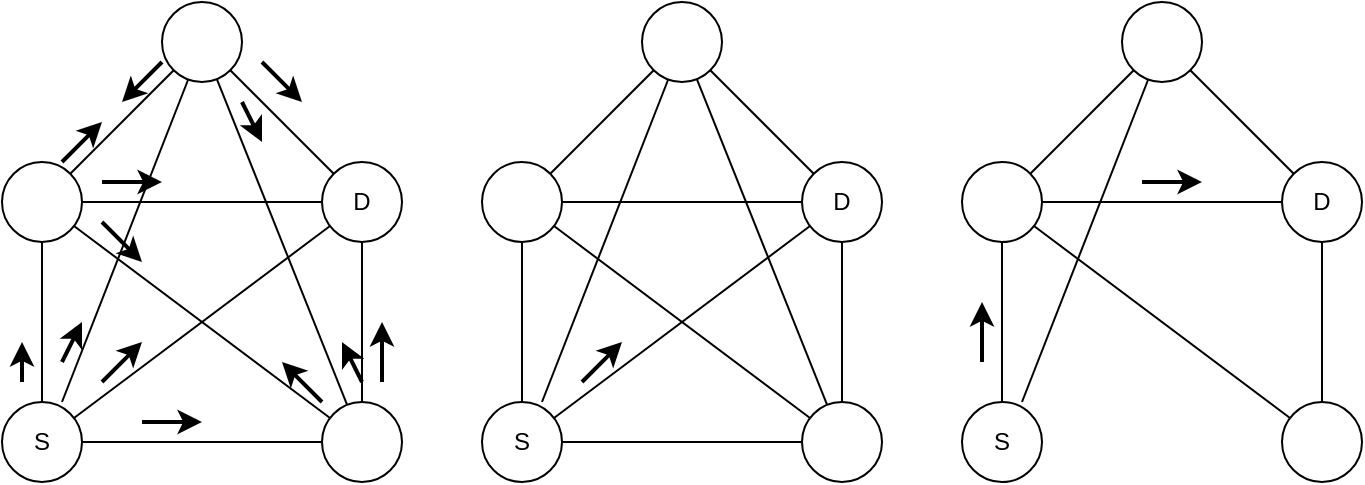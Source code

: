 <mxfile version="16.1.2" type="device"><diagram id="oouUGRGMKoHyqvcbHKaO" name="Page-1"><mxGraphModel dx="932" dy="606" grid="1" gridSize="10" guides="1" tooltips="1" connect="1" arrows="1" fold="1" page="1" pageScale="1" pageWidth="850" pageHeight="1100" math="0" shadow="0"><root><mxCell id="0"/><mxCell id="1" parent="0"/><mxCell id="Gkq1UOUYQO7RcTmai6mp-1" value="" style="ellipse;whiteSpace=wrap;html=1;aspect=fixed;" vertex="1" parent="1"><mxGeometry x="200" y="200" width="40" height="40" as="geometry"/></mxCell><mxCell id="Gkq1UOUYQO7RcTmai6mp-2" value="D" style="ellipse;whiteSpace=wrap;html=1;aspect=fixed;" vertex="1" parent="1"><mxGeometry x="280" y="280" width="40" height="40" as="geometry"/></mxCell><mxCell id="Gkq1UOUYQO7RcTmai6mp-3" value="" style="ellipse;whiteSpace=wrap;html=1;aspect=fixed;" vertex="1" parent="1"><mxGeometry x="280" y="400" width="40" height="40" as="geometry"/></mxCell><mxCell id="Gkq1UOUYQO7RcTmai6mp-4" value="S" style="ellipse;whiteSpace=wrap;html=1;aspect=fixed;" vertex="1" parent="1"><mxGeometry x="120" y="400" width="40" height="40" as="geometry"/></mxCell><mxCell id="Gkq1UOUYQO7RcTmai6mp-5" value="" style="ellipse;whiteSpace=wrap;html=1;aspect=fixed;" vertex="1" parent="1"><mxGeometry x="120" y="280" width="40" height="40" as="geometry"/></mxCell><mxCell id="Gkq1UOUYQO7RcTmai6mp-7" value="" style="endArrow=none;html=1;rounded=0;" edge="1" parent="1" source="Gkq1UOUYQO7RcTmai6mp-5" target="Gkq1UOUYQO7RcTmai6mp-1"><mxGeometry width="50" height="50" relative="1" as="geometry"><mxPoint x="150" y="280" as="sourcePoint"/><mxPoint x="200" y="230" as="targetPoint"/></mxGeometry></mxCell><mxCell id="Gkq1UOUYQO7RcTmai6mp-8" value="" style="endArrow=none;html=1;rounded=0;" edge="1" parent="1" source="Gkq1UOUYQO7RcTmai6mp-5" target="Gkq1UOUYQO7RcTmai6mp-4"><mxGeometry width="50" height="50" relative="1" as="geometry"><mxPoint x="164.142" y="295.858" as="sourcePoint"/><mxPoint x="215.858" y="244.142" as="targetPoint"/></mxGeometry></mxCell><mxCell id="Gkq1UOUYQO7RcTmai6mp-9" value="" style="endArrow=none;html=1;rounded=0;" edge="1" parent="1" source="Gkq1UOUYQO7RcTmai6mp-5" target="Gkq1UOUYQO7RcTmai6mp-3"><mxGeometry width="50" height="50" relative="1" as="geometry"><mxPoint x="174.142" y="305.858" as="sourcePoint"/><mxPoint x="225.858" y="254.142" as="targetPoint"/></mxGeometry></mxCell><mxCell id="Gkq1UOUYQO7RcTmai6mp-10" value="" style="endArrow=none;html=1;rounded=0;" edge="1" parent="1" source="Gkq1UOUYQO7RcTmai6mp-5" target="Gkq1UOUYQO7RcTmai6mp-2"><mxGeometry width="50" height="50" relative="1" as="geometry"><mxPoint x="184.142" y="315.858" as="sourcePoint"/><mxPoint x="235.858" y="264.142" as="targetPoint"/></mxGeometry></mxCell><mxCell id="Gkq1UOUYQO7RcTmai6mp-11" value="" style="endArrow=none;html=1;rounded=0;" edge="1" parent="1" source="Gkq1UOUYQO7RcTmai6mp-4" target="Gkq1UOUYQO7RcTmai6mp-3"><mxGeometry width="50" height="50" relative="1" as="geometry"><mxPoint x="194.142" y="325.858" as="sourcePoint"/><mxPoint x="245.858" y="274.142" as="targetPoint"/></mxGeometry></mxCell><mxCell id="Gkq1UOUYQO7RcTmai6mp-12" value="" style="endArrow=none;html=1;rounded=0;" edge="1" parent="1" source="Gkq1UOUYQO7RcTmai6mp-4" target="Gkq1UOUYQO7RcTmai6mp-2"><mxGeometry width="50" height="50" relative="1" as="geometry"><mxPoint x="204.142" y="335.858" as="sourcePoint"/><mxPoint x="255.858" y="284.142" as="targetPoint"/></mxGeometry></mxCell><mxCell id="Gkq1UOUYQO7RcTmai6mp-13" value="" style="endArrow=none;html=1;rounded=0;" edge="1" parent="1" source="Gkq1UOUYQO7RcTmai6mp-1" target="Gkq1UOUYQO7RcTmai6mp-2"><mxGeometry width="50" height="50" relative="1" as="geometry"><mxPoint x="214.142" y="345.858" as="sourcePoint"/><mxPoint x="265.858" y="294.142" as="targetPoint"/></mxGeometry></mxCell><mxCell id="Gkq1UOUYQO7RcTmai6mp-14" value="" style="endArrow=none;html=1;rounded=0;" edge="1" parent="1" source="Gkq1UOUYQO7RcTmai6mp-3" target="Gkq1UOUYQO7RcTmai6mp-2"><mxGeometry width="50" height="50" relative="1" as="geometry"><mxPoint x="224.142" y="355.858" as="sourcePoint"/><mxPoint x="275.858" y="304.142" as="targetPoint"/></mxGeometry></mxCell><mxCell id="Gkq1UOUYQO7RcTmai6mp-15" value="" style="endArrow=none;html=1;rounded=0;entryX=0.325;entryY=0.975;entryDx=0;entryDy=0;entryPerimeter=0;" edge="1" parent="1" target="Gkq1UOUYQO7RcTmai6mp-1"><mxGeometry width="50" height="50" relative="1" as="geometry"><mxPoint x="150" y="400" as="sourcePoint"/><mxPoint x="220" y="240" as="targetPoint"/></mxGeometry></mxCell><mxCell id="Gkq1UOUYQO7RcTmai6mp-16" value="" style="endArrow=none;html=1;rounded=0;" edge="1" parent="1" source="Gkq1UOUYQO7RcTmai6mp-3" target="Gkq1UOUYQO7RcTmai6mp-1"><mxGeometry width="50" height="50" relative="1" as="geometry"><mxPoint x="244.142" y="375.858" as="sourcePoint"/><mxPoint x="295.858" y="324.142" as="targetPoint"/></mxGeometry></mxCell><mxCell id="Gkq1UOUYQO7RcTmai6mp-102" value="" style="ellipse;whiteSpace=wrap;html=1;aspect=fixed;" vertex="1" parent="1"><mxGeometry x="440" y="200" width="40" height="40" as="geometry"/></mxCell><mxCell id="Gkq1UOUYQO7RcTmai6mp-103" value="D" style="ellipse;whiteSpace=wrap;html=1;aspect=fixed;" vertex="1" parent="1"><mxGeometry x="520" y="280" width="40" height="40" as="geometry"/></mxCell><mxCell id="Gkq1UOUYQO7RcTmai6mp-104" value="" style="ellipse;whiteSpace=wrap;html=1;aspect=fixed;" vertex="1" parent="1"><mxGeometry x="520" y="400" width="40" height="40" as="geometry"/></mxCell><mxCell id="Gkq1UOUYQO7RcTmai6mp-105" value="S" style="ellipse;whiteSpace=wrap;html=1;aspect=fixed;" vertex="1" parent="1"><mxGeometry x="360" y="400" width="40" height="40" as="geometry"/></mxCell><mxCell id="Gkq1UOUYQO7RcTmai6mp-106" value="" style="ellipse;whiteSpace=wrap;html=1;aspect=fixed;" vertex="1" parent="1"><mxGeometry x="360" y="280" width="40" height="40" as="geometry"/></mxCell><mxCell id="Gkq1UOUYQO7RcTmai6mp-107" value="" style="endArrow=none;html=1;rounded=0;" edge="1" parent="1" source="Gkq1UOUYQO7RcTmai6mp-106" target="Gkq1UOUYQO7RcTmai6mp-102"><mxGeometry width="50" height="50" relative="1" as="geometry"><mxPoint x="390" y="280" as="sourcePoint"/><mxPoint x="440" y="230" as="targetPoint"/></mxGeometry></mxCell><mxCell id="Gkq1UOUYQO7RcTmai6mp-108" value="" style="endArrow=none;html=1;rounded=0;" edge="1" parent="1" source="Gkq1UOUYQO7RcTmai6mp-106" target="Gkq1UOUYQO7RcTmai6mp-105"><mxGeometry width="50" height="50" relative="1" as="geometry"><mxPoint x="404.142" y="295.858" as="sourcePoint"/><mxPoint x="455.858" y="244.142" as="targetPoint"/></mxGeometry></mxCell><mxCell id="Gkq1UOUYQO7RcTmai6mp-109" value="" style="endArrow=none;html=1;rounded=0;" edge="1" parent="1" source="Gkq1UOUYQO7RcTmai6mp-106" target="Gkq1UOUYQO7RcTmai6mp-104"><mxGeometry width="50" height="50" relative="1" as="geometry"><mxPoint x="414.142" y="305.858" as="sourcePoint"/><mxPoint x="465.858" y="254.142" as="targetPoint"/></mxGeometry></mxCell><mxCell id="Gkq1UOUYQO7RcTmai6mp-110" value="" style="endArrow=none;html=1;rounded=0;" edge="1" parent="1" source="Gkq1UOUYQO7RcTmai6mp-106" target="Gkq1UOUYQO7RcTmai6mp-103"><mxGeometry width="50" height="50" relative="1" as="geometry"><mxPoint x="424.142" y="315.858" as="sourcePoint"/><mxPoint x="475.858" y="264.142" as="targetPoint"/></mxGeometry></mxCell><mxCell id="Gkq1UOUYQO7RcTmai6mp-111" value="" style="endArrow=none;html=1;rounded=0;" edge="1" parent="1" source="Gkq1UOUYQO7RcTmai6mp-105" target="Gkq1UOUYQO7RcTmai6mp-104"><mxGeometry width="50" height="50" relative="1" as="geometry"><mxPoint x="434.142" y="325.858" as="sourcePoint"/><mxPoint x="485.858" y="274.142" as="targetPoint"/></mxGeometry></mxCell><mxCell id="Gkq1UOUYQO7RcTmai6mp-112" value="" style="endArrow=none;html=1;rounded=0;" edge="1" parent="1" source="Gkq1UOUYQO7RcTmai6mp-105" target="Gkq1UOUYQO7RcTmai6mp-103"><mxGeometry width="50" height="50" relative="1" as="geometry"><mxPoint x="444.142" y="335.858" as="sourcePoint"/><mxPoint x="495.858" y="284.142" as="targetPoint"/></mxGeometry></mxCell><mxCell id="Gkq1UOUYQO7RcTmai6mp-113" value="" style="endArrow=none;html=1;rounded=0;" edge="1" parent="1" source="Gkq1UOUYQO7RcTmai6mp-102" target="Gkq1UOUYQO7RcTmai6mp-103"><mxGeometry width="50" height="50" relative="1" as="geometry"><mxPoint x="454.142" y="345.858" as="sourcePoint"/><mxPoint x="505.858" y="294.142" as="targetPoint"/></mxGeometry></mxCell><mxCell id="Gkq1UOUYQO7RcTmai6mp-114" value="" style="endArrow=none;html=1;rounded=0;" edge="1" parent="1" source="Gkq1UOUYQO7RcTmai6mp-104" target="Gkq1UOUYQO7RcTmai6mp-103"><mxGeometry width="50" height="50" relative="1" as="geometry"><mxPoint x="464.142" y="355.858" as="sourcePoint"/><mxPoint x="515.858" y="304.142" as="targetPoint"/></mxGeometry></mxCell><mxCell id="Gkq1UOUYQO7RcTmai6mp-115" value="" style="endArrow=none;html=1;rounded=0;entryX=0.325;entryY=0.975;entryDx=0;entryDy=0;entryPerimeter=0;" edge="1" parent="1" target="Gkq1UOUYQO7RcTmai6mp-102"><mxGeometry width="50" height="50" relative="1" as="geometry"><mxPoint x="390" y="400" as="sourcePoint"/><mxPoint x="460" y="240" as="targetPoint"/></mxGeometry></mxCell><mxCell id="Gkq1UOUYQO7RcTmai6mp-116" value="" style="endArrow=none;html=1;rounded=0;" edge="1" parent="1" source="Gkq1UOUYQO7RcTmai6mp-104" target="Gkq1UOUYQO7RcTmai6mp-102"><mxGeometry width="50" height="50" relative="1" as="geometry"><mxPoint x="484.142" y="375.858" as="sourcePoint"/><mxPoint x="535.858" y="324.142" as="targetPoint"/></mxGeometry></mxCell><mxCell id="Gkq1UOUYQO7RcTmai6mp-117" value="" style="endArrow=classic;html=1;rounded=0;strokeColor=#000000;strokeWidth=2;" edge="1" parent="1"><mxGeometry width="50" height="50" relative="1" as="geometry"><mxPoint x="170" y="390" as="sourcePoint"/><mxPoint x="190" y="370" as="targetPoint"/></mxGeometry></mxCell><mxCell id="Gkq1UOUYQO7RcTmai6mp-118" value="" style="endArrow=classic;html=1;rounded=0;strokeColor=#000000;strokeWidth=2;" edge="1" parent="1"><mxGeometry width="50" height="50" relative="1" as="geometry"><mxPoint x="150" y="380" as="sourcePoint"/><mxPoint x="160" y="360" as="targetPoint"/></mxGeometry></mxCell><mxCell id="Gkq1UOUYQO7RcTmai6mp-119" value="" style="endArrow=classic;html=1;rounded=0;strokeColor=#000000;strokeWidth=2;" edge="1" parent="1"><mxGeometry width="50" height="50" relative="1" as="geometry"><mxPoint x="190" y="410" as="sourcePoint"/><mxPoint x="220" y="410" as="targetPoint"/></mxGeometry></mxCell><mxCell id="Gkq1UOUYQO7RcTmai6mp-120" value="" style="endArrow=classic;html=1;rounded=0;strokeColor=#000000;strokeWidth=2;" edge="1" parent="1"><mxGeometry width="50" height="50" relative="1" as="geometry"><mxPoint x="130" y="390" as="sourcePoint"/><mxPoint x="130" y="370" as="targetPoint"/></mxGeometry></mxCell><mxCell id="Gkq1UOUYQO7RcTmai6mp-121" value="" style="endArrow=classic;html=1;rounded=0;strokeColor=#000000;strokeWidth=2;" edge="1" parent="1"><mxGeometry width="50" height="50" relative="1" as="geometry"><mxPoint x="150" y="280" as="sourcePoint"/><mxPoint x="170" y="260" as="targetPoint"/></mxGeometry></mxCell><mxCell id="Gkq1UOUYQO7RcTmai6mp-122" value="" style="endArrow=classic;html=1;rounded=0;strokeColor=#000000;strokeWidth=2;" edge="1" parent="1"><mxGeometry width="50" height="50" relative="1" as="geometry"><mxPoint x="170" y="290" as="sourcePoint"/><mxPoint x="200" y="290" as="targetPoint"/></mxGeometry></mxCell><mxCell id="Gkq1UOUYQO7RcTmai6mp-123" value="" style="endArrow=classic;html=1;rounded=0;strokeColor=#000000;strokeWidth=2;" edge="1" parent="1"><mxGeometry width="50" height="50" relative="1" as="geometry"><mxPoint x="170" y="310" as="sourcePoint"/><mxPoint x="190" y="330" as="targetPoint"/></mxGeometry></mxCell><mxCell id="Gkq1UOUYQO7RcTmai6mp-124" value="" style="endArrow=classic;html=1;rounded=0;strokeColor=#000000;strokeWidth=2;" edge="1" parent="1"><mxGeometry width="50" height="50" relative="1" as="geometry"><mxPoint x="250" y="230" as="sourcePoint"/><mxPoint x="270" y="250" as="targetPoint"/></mxGeometry></mxCell><mxCell id="Gkq1UOUYQO7RcTmai6mp-125" value="" style="endArrow=classic;html=1;rounded=0;strokeColor=#000000;strokeWidth=2;" edge="1" parent="1"><mxGeometry width="50" height="50" relative="1" as="geometry"><mxPoint x="310" y="390" as="sourcePoint"/><mxPoint x="310" y="360" as="targetPoint"/></mxGeometry></mxCell><mxCell id="Gkq1UOUYQO7RcTmai6mp-126" value="" style="endArrow=classic;html=1;rounded=0;strokeColor=#000000;strokeWidth=2;" edge="1" parent="1"><mxGeometry width="50" height="50" relative="1" as="geometry"><mxPoint x="280" y="400" as="sourcePoint"/><mxPoint x="260" y="380" as="targetPoint"/></mxGeometry></mxCell><mxCell id="Gkq1UOUYQO7RcTmai6mp-127" value="" style="endArrow=classic;html=1;rounded=0;strokeColor=#000000;strokeWidth=2;" edge="1" parent="1"><mxGeometry width="50" height="50" relative="1" as="geometry"><mxPoint x="300" y="390" as="sourcePoint"/><mxPoint x="290" y="370" as="targetPoint"/></mxGeometry></mxCell><mxCell id="Gkq1UOUYQO7RcTmai6mp-128" value="" style="endArrow=classic;html=1;rounded=0;strokeColor=#000000;strokeWidth=2;" edge="1" parent="1"><mxGeometry width="50" height="50" relative="1" as="geometry"><mxPoint x="240" y="250" as="sourcePoint"/><mxPoint x="250" y="270" as="targetPoint"/></mxGeometry></mxCell><mxCell id="Gkq1UOUYQO7RcTmai6mp-129" value="" style="endArrow=classic;html=1;rounded=0;strokeColor=#000000;strokeWidth=2;exitX=0;exitY=0.75;exitDx=0;exitDy=0;exitPerimeter=0;" edge="1" parent="1" source="Gkq1UOUYQO7RcTmai6mp-1"><mxGeometry width="50" height="50" relative="1" as="geometry"><mxPoint x="190" y="230" as="sourcePoint"/><mxPoint x="180" y="250" as="targetPoint"/></mxGeometry></mxCell><mxCell id="Gkq1UOUYQO7RcTmai6mp-130" value="" style="endArrow=classic;html=1;rounded=0;strokeColor=#000000;strokeWidth=2;" edge="1" parent="1"><mxGeometry width="50" height="50" relative="1" as="geometry"><mxPoint x="410" y="390" as="sourcePoint"/><mxPoint x="430" y="370" as="targetPoint"/></mxGeometry></mxCell><mxCell id="Gkq1UOUYQO7RcTmai6mp-131" value="" style="ellipse;whiteSpace=wrap;html=1;aspect=fixed;" vertex="1" parent="1"><mxGeometry x="680" y="200" width="40" height="40" as="geometry"/></mxCell><mxCell id="Gkq1UOUYQO7RcTmai6mp-132" value="D" style="ellipse;whiteSpace=wrap;html=1;aspect=fixed;" vertex="1" parent="1"><mxGeometry x="760" y="280" width="40" height="40" as="geometry"/></mxCell><mxCell id="Gkq1UOUYQO7RcTmai6mp-133" value="" style="ellipse;whiteSpace=wrap;html=1;aspect=fixed;" vertex="1" parent="1"><mxGeometry x="760" y="400" width="40" height="40" as="geometry"/></mxCell><mxCell id="Gkq1UOUYQO7RcTmai6mp-134" value="S" style="ellipse;whiteSpace=wrap;html=1;aspect=fixed;" vertex="1" parent="1"><mxGeometry x="600" y="400" width="40" height="40" as="geometry"/></mxCell><mxCell id="Gkq1UOUYQO7RcTmai6mp-135" value="" style="ellipse;whiteSpace=wrap;html=1;aspect=fixed;" vertex="1" parent="1"><mxGeometry x="600" y="280" width="40" height="40" as="geometry"/></mxCell><mxCell id="Gkq1UOUYQO7RcTmai6mp-136" value="" style="endArrow=none;html=1;rounded=0;" edge="1" parent="1" source="Gkq1UOUYQO7RcTmai6mp-135" target="Gkq1UOUYQO7RcTmai6mp-131"><mxGeometry width="50" height="50" relative="1" as="geometry"><mxPoint x="630" y="280" as="sourcePoint"/><mxPoint x="680" y="230" as="targetPoint"/></mxGeometry></mxCell><mxCell id="Gkq1UOUYQO7RcTmai6mp-137" value="" style="endArrow=none;html=1;rounded=0;" edge="1" parent="1" source="Gkq1UOUYQO7RcTmai6mp-135" target="Gkq1UOUYQO7RcTmai6mp-134"><mxGeometry width="50" height="50" relative="1" as="geometry"><mxPoint x="644.142" y="295.858" as="sourcePoint"/><mxPoint x="695.858" y="244.142" as="targetPoint"/></mxGeometry></mxCell><mxCell id="Gkq1UOUYQO7RcTmai6mp-138" value="" style="endArrow=none;html=1;rounded=0;" edge="1" parent="1" source="Gkq1UOUYQO7RcTmai6mp-135" target="Gkq1UOUYQO7RcTmai6mp-133"><mxGeometry width="50" height="50" relative="1" as="geometry"><mxPoint x="654.142" y="305.858" as="sourcePoint"/><mxPoint x="705.858" y="254.142" as="targetPoint"/></mxGeometry></mxCell><mxCell id="Gkq1UOUYQO7RcTmai6mp-139" value="" style="endArrow=none;html=1;rounded=0;" edge="1" parent="1" source="Gkq1UOUYQO7RcTmai6mp-135" target="Gkq1UOUYQO7RcTmai6mp-132"><mxGeometry width="50" height="50" relative="1" as="geometry"><mxPoint x="664.142" y="315.858" as="sourcePoint"/><mxPoint x="715.858" y="264.142" as="targetPoint"/></mxGeometry></mxCell><mxCell id="Gkq1UOUYQO7RcTmai6mp-142" value="" style="endArrow=none;html=1;rounded=0;" edge="1" parent="1" source="Gkq1UOUYQO7RcTmai6mp-131" target="Gkq1UOUYQO7RcTmai6mp-132"><mxGeometry width="50" height="50" relative="1" as="geometry"><mxPoint x="694.142" y="345.858" as="sourcePoint"/><mxPoint x="745.858" y="294.142" as="targetPoint"/></mxGeometry></mxCell><mxCell id="Gkq1UOUYQO7RcTmai6mp-143" value="" style="endArrow=none;html=1;rounded=0;" edge="1" parent="1" source="Gkq1UOUYQO7RcTmai6mp-133" target="Gkq1UOUYQO7RcTmai6mp-132"><mxGeometry width="50" height="50" relative="1" as="geometry"><mxPoint x="704.142" y="355.858" as="sourcePoint"/><mxPoint x="755.858" y="304.142" as="targetPoint"/></mxGeometry></mxCell><mxCell id="Gkq1UOUYQO7RcTmai6mp-144" value="" style="endArrow=none;html=1;rounded=0;entryX=0.325;entryY=0.975;entryDx=0;entryDy=0;entryPerimeter=0;" edge="1" parent="1" target="Gkq1UOUYQO7RcTmai6mp-131"><mxGeometry width="50" height="50" relative="1" as="geometry"><mxPoint x="630" y="400" as="sourcePoint"/><mxPoint x="700" y="240" as="targetPoint"/></mxGeometry></mxCell><mxCell id="Gkq1UOUYQO7RcTmai6mp-146" value="" style="endArrow=classic;html=1;rounded=0;strokeColor=#000000;strokeWidth=2;" edge="1" parent="1"><mxGeometry width="50" height="50" relative="1" as="geometry"><mxPoint x="610" y="380" as="sourcePoint"/><mxPoint x="610" y="350" as="targetPoint"/></mxGeometry></mxCell><mxCell id="Gkq1UOUYQO7RcTmai6mp-147" value="" style="endArrow=classic;html=1;rounded=0;strokeColor=#000000;strokeWidth=2;" edge="1" parent="1"><mxGeometry width="50" height="50" relative="1" as="geometry"><mxPoint x="690" y="290" as="sourcePoint"/><mxPoint x="720" y="290" as="targetPoint"/></mxGeometry></mxCell></root></mxGraphModel></diagram></mxfile>